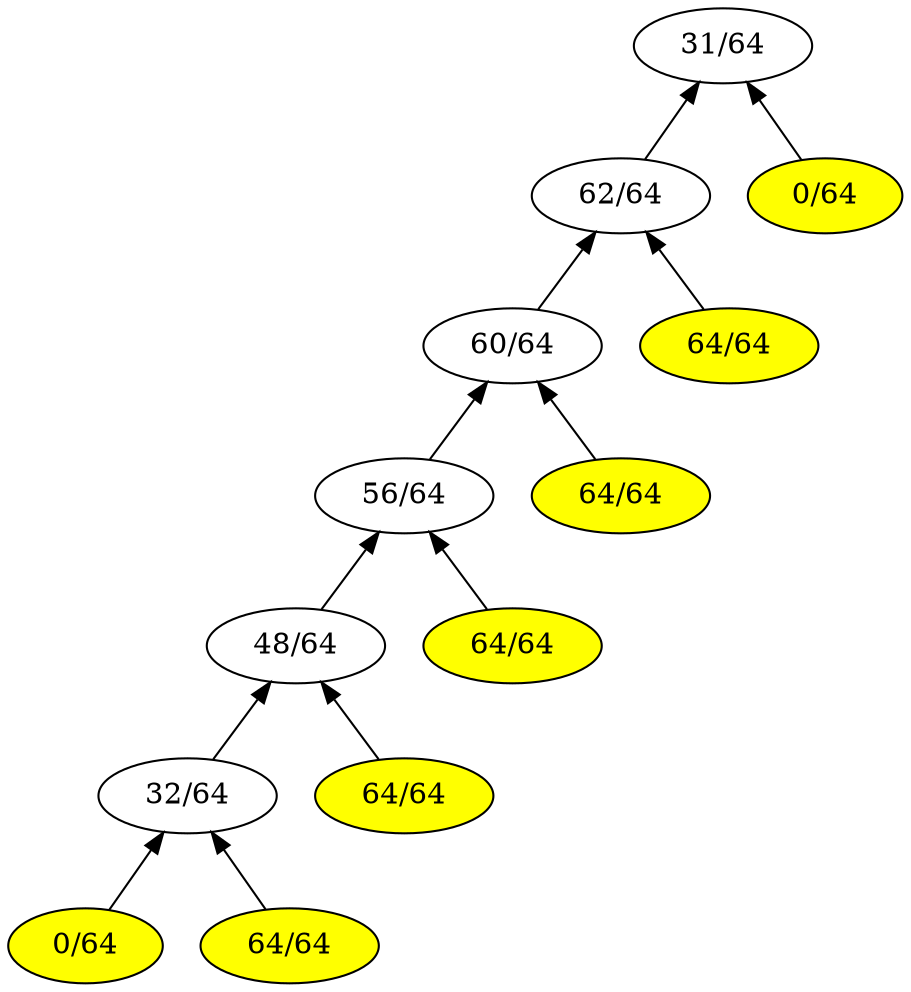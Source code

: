 digraph G { 
rankdir = BT;
1[label= " 31/64 " ];
2[label= " 62/64 " ];
2->1
3[label= " 0/64 " ];
3->1
4[label= " 60/64 " ];
4->2
5[label= " 64/64 " ];
5->2
8[label= " 56/64 " ];
8->4
9[label= " 64/64 " ];
9->4
16[label= " 48/64 " ];
16->8
17[label= " 64/64 " ];
17->8
32[label= " 32/64 " ];
32->16
33[label= " 64/64 " ];
33->16
64[label= " 0/64 " ];
64->32
65[label= " 64/64 " ];
65->32
64[style=filled, fillcolor=yellow];
65[style=filled, fillcolor=yellow];
33[style=filled, fillcolor=yellow];
17[style=filled, fillcolor=yellow];
9[style=filled, fillcolor=yellow];
5[style=filled, fillcolor=yellow];
3[style=filled, fillcolor=yellow];
}